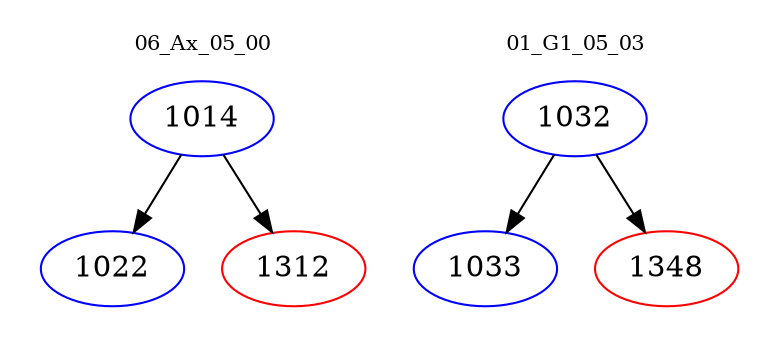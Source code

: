 digraph{
subgraph cluster_0 {
color = white
label = "06_Ax_05_00";
fontsize=10;
T0_1014 [label="1014", color="blue"]
T0_1014 -> T0_1022 [color="black"]
T0_1022 [label="1022", color="blue"]
T0_1014 -> T0_1312 [color="black"]
T0_1312 [label="1312", color="red"]
}
subgraph cluster_1 {
color = white
label = "01_G1_05_03";
fontsize=10;
T1_1032 [label="1032", color="blue"]
T1_1032 -> T1_1033 [color="black"]
T1_1033 [label="1033", color="blue"]
T1_1032 -> T1_1348 [color="black"]
T1_1348 [label="1348", color="red"]
}
}

